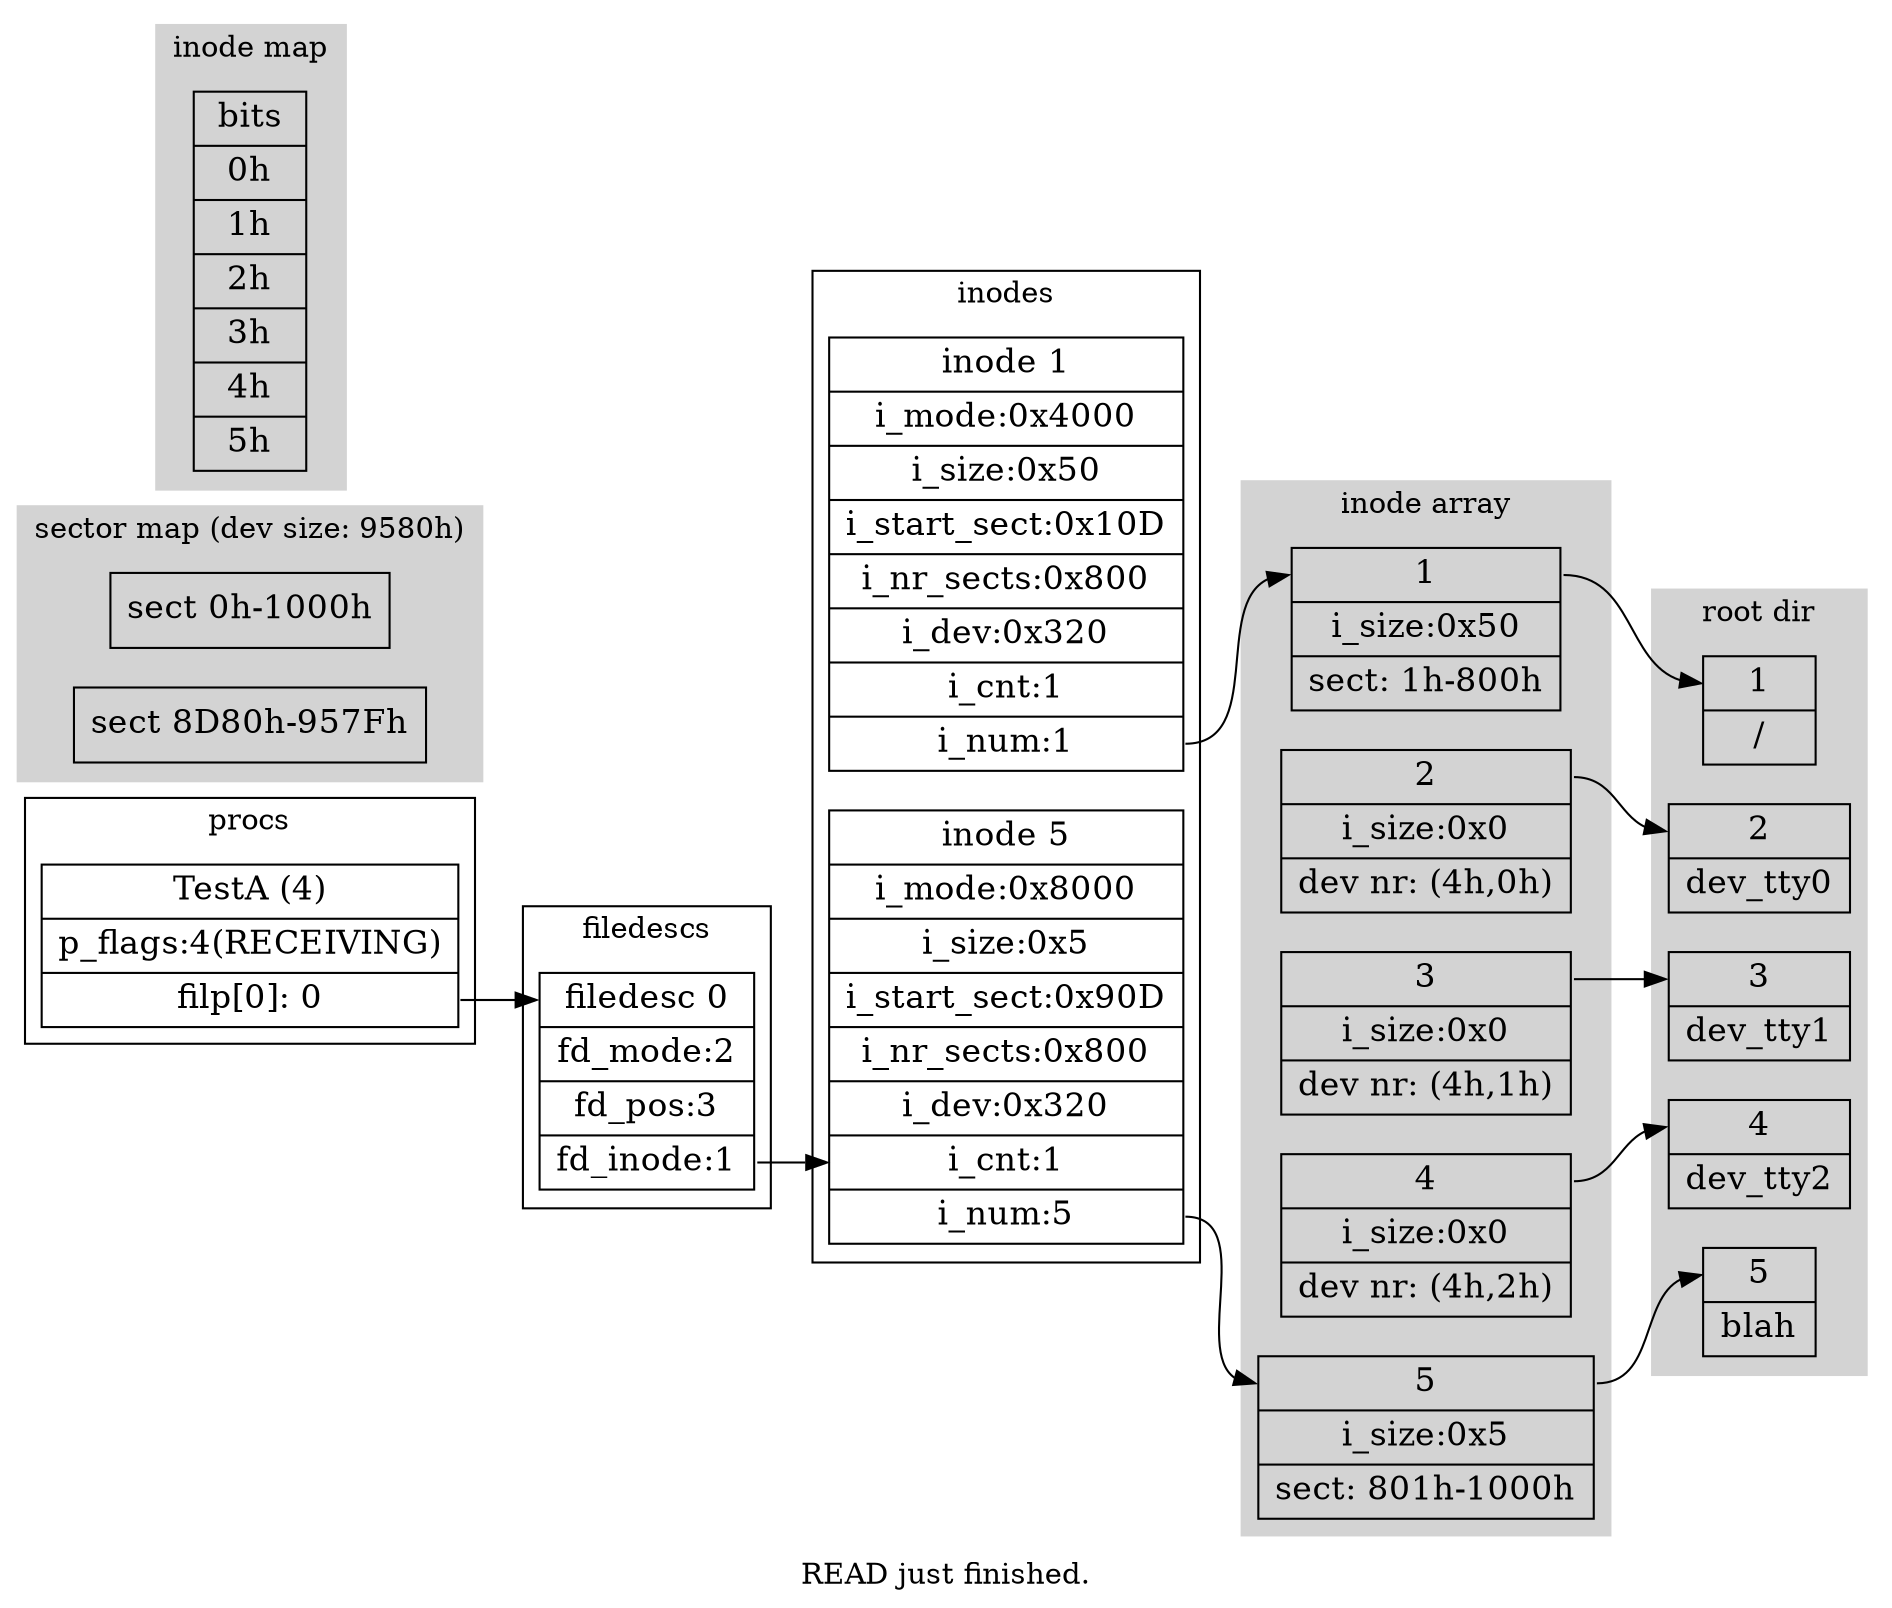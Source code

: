 digraph filedesc04 {
graph [
rankdir = "LR"
];
node [
fontsize = "16"
shape = "ellipse"
];
edge [
];

subgraph cluster_0 {
"proc4" [
label = "<f0>TestA (4) |<f1> p_flags:4(RECEIVING) |<f3> filp[0]: 0 "
shape = "record"
];
label = "procs";
}

subgraph cluster_1 {
"filedesc0" [
label = "<f0>filedesc 0|<f1> fd_mode:2|<f2> fd_pos:3|<f4> fd_inode:1 "
shape = "record"
];
label = "filedescs";
}

subgraph cluster_2 {
"inode0" [
label = "<f0>inode 1|<f1> i_mode:0x4000|<f2> i_size:0x50|<f3> i_start_sect:0x10D|<f4> i_nr_sects:0x800|<f5> i_dev:0x320|<f6> i_cnt:1|<f7> i_num:1 "
shape = "record"
];
"inode1" [
label = "<f0>inode 5|<f1> i_mode:0x8000|<f2> i_size:0x5|<f3> i_start_sect:0x90D|<f4> i_nr_sects:0x800|<f5> i_dev:0x320|<f6> i_cnt:1|<f7> i_num:5 "
shape = "record"
];
label = "inodes";
}

subgraph cluster_3 {

style=filled;

color=lightgrey;
"sector 0h" [
label = "<f0>sect 0h-1000h "
shape = "record"
];
"sector 8D80h" [
label = "<f0>sect 8D80h-957Fh "
shape = "record"
];
label = "sector map (dev size: 9580h)";
}

subgraph cluster_4 {

style=filled;

color=lightgrey;
"imap" [
label = "<f0>bits| 0h | 1h | 2h | 3h | 4h | 5h "
shape = "record"
];
label = "inode map";
}

subgraph cluster_5 {

style=filled;

color=lightgrey;
"inodearray1" [
label = "<f0> 1|<f2> i_size:0x50|<f3> sect: 1h-800h "
shape = "record"
];
"inodearray2" [
label = "<f0> 2|<f2> i_size:0x0|<f3> dev nr: (4h,0h) "
shape = "record"
];
"inodearray3" [
label = "<f0> 3|<f2> i_size:0x0|<f3> dev nr: (4h,1h) "
shape = "record"
];
"inodearray4" [
label = "<f0> 4|<f2> i_size:0x0|<f3> dev nr: (4h,2h) "
shape = "record"
];
"inodearray5" [
label = "<f0> 5|<f2> i_size:0x5|<f3> sect: 801h-1000h "
shape = "record"
];
label = "inode array";
}

subgraph cluster_6 {

style=filled;

color=lightgrey;
"rootdirent1" [
label = "<f0> 1|<f2> / "
shape = "record"
];
"inodearray1":f0 -> "rootdirent1":f0;
"rootdirent2" [
label = "<f0> 2|<f2> dev_tty0 "
shape = "record"
];
"inodearray2":f0 -> "rootdirent2":f0;
"rootdirent3" [
label = "<f0> 3|<f2> dev_tty1 "
shape = "record"
];
"inodearray3":f0 -> "rootdirent3":f0;
"rootdirent4" [
label = "<f0> 4|<f2> dev_tty2 "
shape = "record"
];
"inodearray4":f0 -> "rootdirent4":f0;
"rootdirent5" [
label = "<f0> 5|<f2> blah "
shape = "record"
];
"inodearray5":f0 -> "rootdirent5":f0;
label = "root dir";
}
"proc4":f3 -> "filedesc0":f0;
"filedesc0":f4 -> "inode1":f6;
"inode0":f7 -> "inodearray1":f0;
"inode1":f7 -> "inodearray5":f0;
label = "READ just finished.";
}
